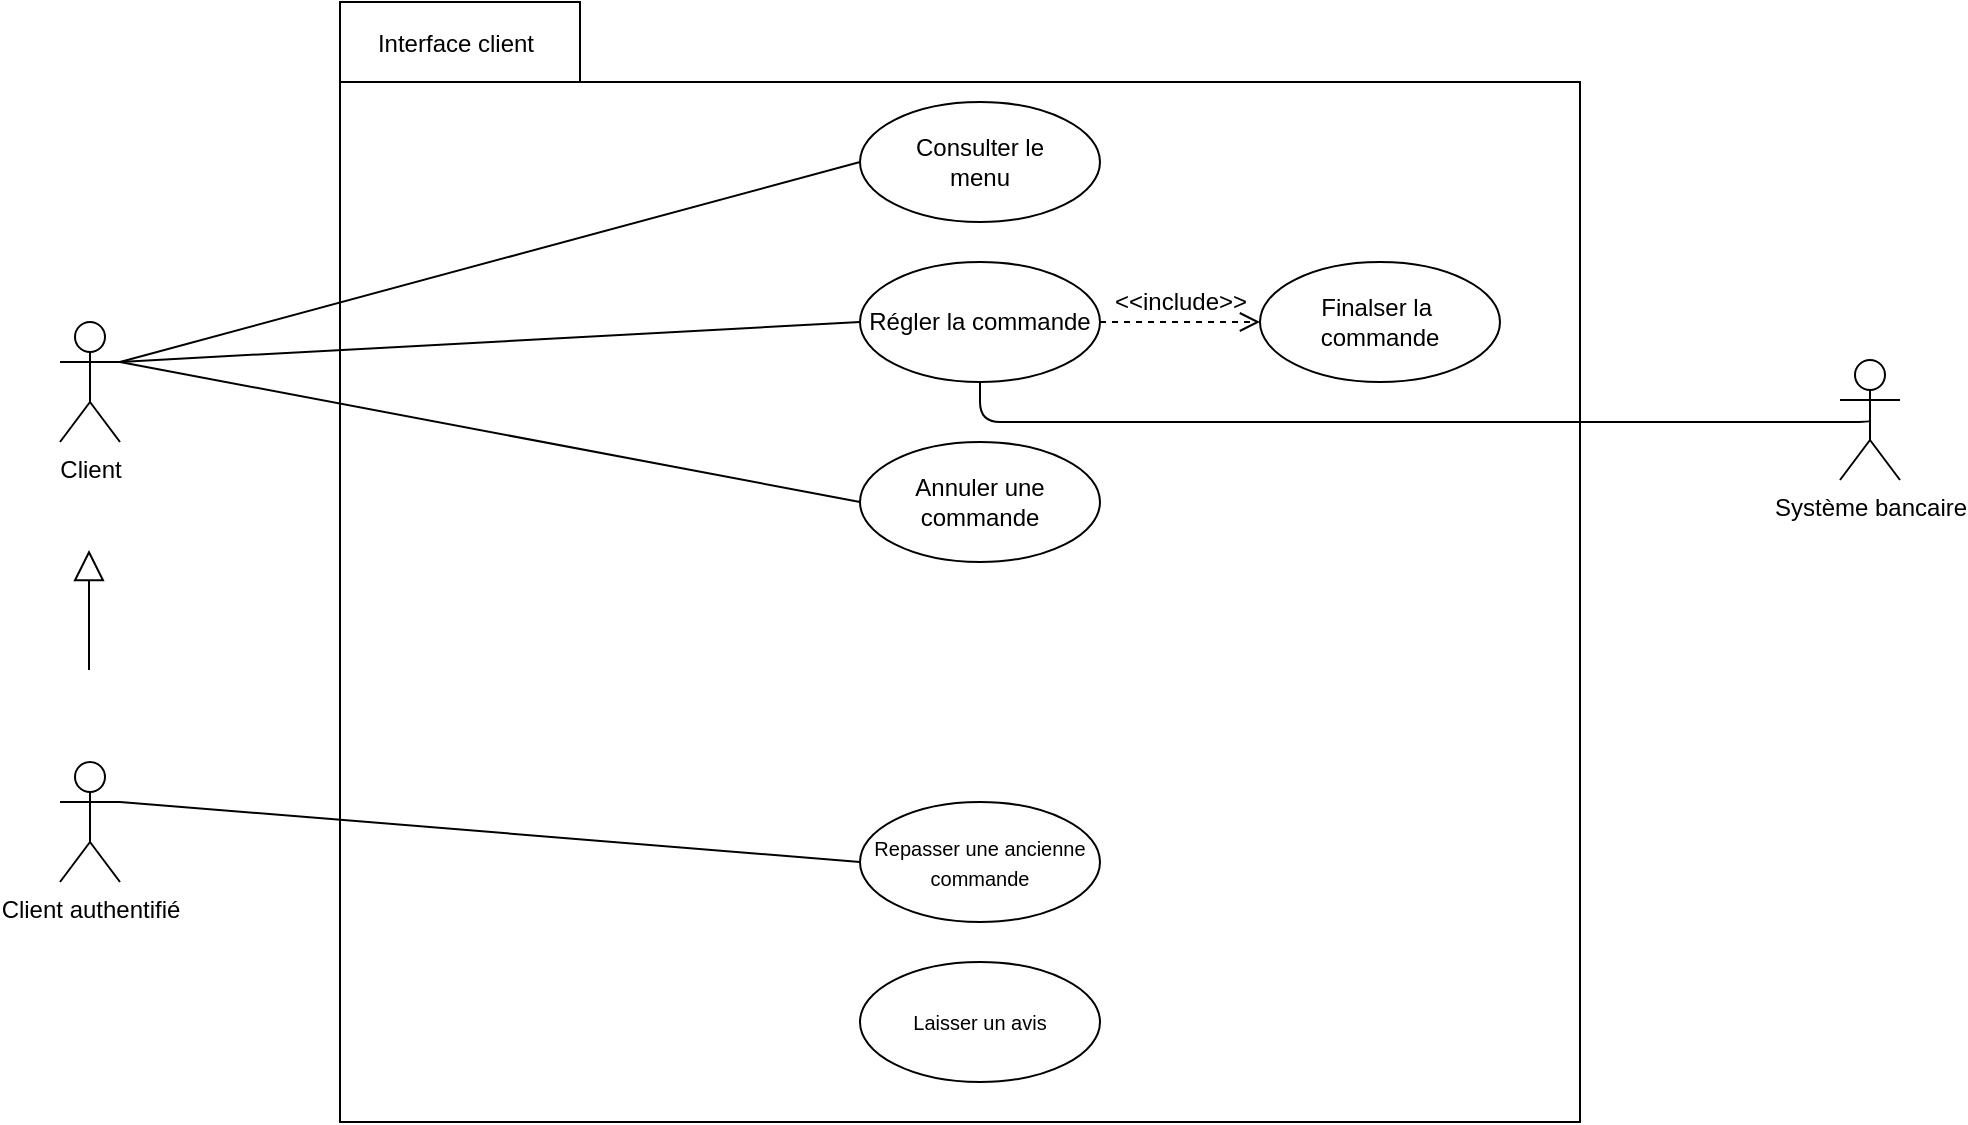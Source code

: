 <mxfile version="13.0.3" type="device"><diagram name="Page-1" id="b5b7bab2-c9e2-2cf4-8b2a-24fd1a2a6d21"><mxGraphModel dx="1086" dy="807" grid="1" gridSize="10" guides="1" tooltips="1" connect="1" arrows="1" fold="1" page="1" pageScale="1" pageWidth="1169" pageHeight="827" background="#ffffff" math="0" shadow="0"><root><mxCell id="0"/><mxCell id="1" parent="0"/><mxCell id="R6kK59TLIhh6fVPSXDEx-1" value="" style="group" vertex="1" connectable="0" parent="1"><mxGeometry x="260" y="110" width="620" height="560" as="geometry"/></mxCell><mxCell id="R6kK59TLIhh6fVPSXDEx-2" value="&lt;div&gt;&lt;br&gt;&lt;/div&gt;&lt;div&gt;&lt;br&gt;&lt;/div&gt;" style="shape=folder;fontStyle=1;spacingTop=10;tabWidth=120;tabHeight=40;tabPosition=left;html=1;fillColor=none;" vertex="1" parent="R6kK59TLIhh6fVPSXDEx-1"><mxGeometry width="620" height="560" as="geometry"/></mxCell><mxCell id="R6kK59TLIhh6fVPSXDEx-3" value="Interface client" style="text;html=1;strokeColor=none;fillColor=none;align=center;verticalAlign=middle;whiteSpace=wrap;rounded=0;" vertex="1" parent="R6kK59TLIhh6fVPSXDEx-1"><mxGeometry x="13" y="11" width="90" height="20" as="geometry"/></mxCell><mxCell id="R6kK59TLIhh6fVPSXDEx-4" value="&lt;div&gt;Finalser l&lt;span&gt;a&amp;nbsp;&lt;/span&gt;&lt;/div&gt;&lt;div&gt;commande&lt;/div&gt;" style="ellipse;whiteSpace=wrap;html=1;fillColor=none;" vertex="1" parent="R6kK59TLIhh6fVPSXDEx-1"><mxGeometry x="460" y="130" width="120" height="60" as="geometry"/></mxCell><mxCell id="R6kK59TLIhh6fVPSXDEx-5" value="&lt;font style=&quot;font-size: 10px&quot;&gt;Repasser une ancienne commande&lt;br&gt;&lt;/font&gt;" style="ellipse;whiteSpace=wrap;html=1;fillColor=none;" vertex="1" parent="R6kK59TLIhh6fVPSXDEx-1"><mxGeometry x="260" y="400" width="120" height="60" as="geometry"/></mxCell><mxCell id="R6kK59TLIhh6fVPSXDEx-6" value="&lt;font style=&quot;font-size: 10px&quot;&gt;Laisser un avis&lt;br&gt;&lt;/font&gt;" style="ellipse;whiteSpace=wrap;html=1;fillColor=none;" vertex="1" parent="R6kK59TLIhh6fVPSXDEx-1"><mxGeometry x="260" y="480" width="120" height="60" as="geometry"/></mxCell><mxCell id="R6kK59TLIhh6fVPSXDEx-7" value="Régler la commande" style="ellipse;whiteSpace=wrap;html=1;fillColor=none;" vertex="1" parent="R6kK59TLIhh6fVPSXDEx-1"><mxGeometry x="260" y="130" width="120" height="60" as="geometry"/></mxCell><mxCell id="R6kK59TLIhh6fVPSXDEx-8" value="" style="endArrow=open;dashed=1;html=1;entryX=0;entryY=0.5;entryDx=0;entryDy=0;exitX=1;exitY=0.5;exitDx=0;exitDy=0;endFill=0;endSize=8;" edge="1" parent="R6kK59TLIhh6fVPSXDEx-1" source="R6kK59TLIhh6fVPSXDEx-7" target="R6kK59TLIhh6fVPSXDEx-4"><mxGeometry width="50" height="50" relative="1" as="geometry"><mxPoint x="300" y="340" as="sourcePoint"/><mxPoint x="350" y="290" as="targetPoint"/></mxGeometry></mxCell><mxCell id="R6kK59TLIhh6fVPSXDEx-9" value="&amp;lt;&amp;lt;include&amp;gt;&amp;gt;" style="text;html=1;align=center;verticalAlign=middle;resizable=0;points=[];autosize=1;" vertex="1" parent="R6kK59TLIhh6fVPSXDEx-1"><mxGeometry x="380" y="140" width="80" height="20" as="geometry"/></mxCell><mxCell id="R6kK59TLIhh6fVPSXDEx-10" value="Annuler une commande" style="ellipse;whiteSpace=wrap;html=1;fillColor=none;" vertex="1" parent="R6kK59TLIhh6fVPSXDEx-1"><mxGeometry x="260" y="220" width="120" height="60" as="geometry"/></mxCell><mxCell id="R6kK59TLIhh6fVPSXDEx-11" value="" style="group" vertex="1" connectable="0" parent="R6kK59TLIhh6fVPSXDEx-1"><mxGeometry x="260" y="50" width="120" height="60" as="geometry"/></mxCell><mxCell id="R6kK59TLIhh6fVPSXDEx-12" value="Consulter le menu" style="text;html=1;strokeColor=none;fillColor=none;align=center;verticalAlign=middle;whiteSpace=wrap;rounded=0;" vertex="1" parent="R6kK59TLIhh6fVPSXDEx-11"><mxGeometry x="15" y="20" width="90" height="20" as="geometry"/></mxCell><mxCell id="R6kK59TLIhh6fVPSXDEx-13" value="" style="ellipse;whiteSpace=wrap;html=1;fillColor=none;" vertex="1" parent="R6kK59TLIhh6fVPSXDEx-11"><mxGeometry width="120" height="60" as="geometry"/></mxCell><mxCell id="R6kK59TLIhh6fVPSXDEx-14" style="rounded=0;orthogonalLoop=1;jettySize=auto;html=1;entryX=0;entryY=0.5;entryDx=0;entryDy=0;endArrow=none;endFill=0;endSize=10;strokeWidth=1;exitX=1;exitY=0.333;exitDx=0;exitDy=0;exitPerimeter=0;" edge="1" parent="1" source="R6kK59TLIhh6fVPSXDEx-16" target="R6kK59TLIhh6fVPSXDEx-13"><mxGeometry relative="1" as="geometry"><mxPoint x="170" y="260" as="sourcePoint"/></mxGeometry></mxCell><mxCell id="R6kK59TLIhh6fVPSXDEx-15" style="edgeStyle=none;rounded=0;orthogonalLoop=1;jettySize=auto;html=1;entryX=0;entryY=0.5;entryDx=0;entryDy=0;endArrow=none;endFill=0;endSize=10;strokeWidth=1;exitX=1;exitY=0.333;exitDx=0;exitDy=0;exitPerimeter=0;" edge="1" parent="1" source="R6kK59TLIhh6fVPSXDEx-16" target="R6kK59TLIhh6fVPSXDEx-7"><mxGeometry relative="1" as="geometry"><mxPoint x="190" y="330" as="sourcePoint"/></mxGeometry></mxCell><mxCell id="R6kK59TLIhh6fVPSXDEx-16" value="Client" style="shape=umlActor;verticalLabelPosition=bottom;labelBackgroundColor=#ffffff;verticalAlign=top;html=1;outlineConnect=0;fillColor=none;" vertex="1" parent="1"><mxGeometry x="120" y="270" width="30" height="60" as="geometry"/></mxCell><mxCell id="R6kK59TLIhh6fVPSXDEx-17" value="&lt;div&gt;Client authentifié&lt;/div&gt;" style="shape=umlActor;verticalLabelPosition=bottom;labelBackgroundColor=#ffffff;verticalAlign=top;html=1;outlineConnect=0;fillColor=none;" vertex="1" parent="1"><mxGeometry x="120" y="490" width="30" height="60" as="geometry"/></mxCell><mxCell id="R6kK59TLIhh6fVPSXDEx-18" style="rounded=0;orthogonalLoop=1;jettySize=auto;html=1;exitX=0;exitY=0.5;exitDx=0;exitDy=0;entryX=1;entryY=0.333;entryDx=0;entryDy=0;entryPerimeter=0;endArrow=none;endFill=0;" edge="1" parent="1" source="R6kK59TLIhh6fVPSXDEx-5" target="R6kK59TLIhh6fVPSXDEx-17"><mxGeometry relative="1" as="geometry"/></mxCell><mxCell id="R6kK59TLIhh6fVPSXDEx-19" value="" style="endArrow=block;html=1;endFill=0;startSize=12;endSize=13;" edge="1" parent="1"><mxGeometry width="50" height="50" relative="1" as="geometry"><mxPoint x="134.5" y="444" as="sourcePoint"/><mxPoint x="134.5" y="384" as="targetPoint"/></mxGeometry></mxCell><mxCell id="R6kK59TLIhh6fVPSXDEx-20" value="" style="endArrow=none;html=1;entryX=0;entryY=0.5;entryDx=0;entryDy=0;exitX=1;exitY=0.333;exitDx=0;exitDy=0;exitPerimeter=0;" edge="1" parent="1" source="R6kK59TLIhh6fVPSXDEx-16" target="R6kK59TLIhh6fVPSXDEx-10"><mxGeometry width="50" height="50" relative="1" as="geometry"><mxPoint x="560" y="450" as="sourcePoint"/><mxPoint x="610" y="400" as="targetPoint"/></mxGeometry></mxCell><mxCell id="R6kK59TLIhh6fVPSXDEx-21" value="Système bancaire" style="shape=umlActor;verticalLabelPosition=bottom;labelBackgroundColor=#ffffff;verticalAlign=top;html=1;outlineConnect=0;" vertex="1" parent="1"><mxGeometry x="1010" y="289" width="30" height="60" as="geometry"/></mxCell><mxCell id="R6kK59TLIhh6fVPSXDEx-22" value="" style="endArrow=none;html=1;entryX=0.5;entryY=1;entryDx=0;entryDy=0;exitX=0.5;exitY=0.5;exitDx=0;exitDy=0;exitPerimeter=0;edgeStyle=orthogonalEdgeStyle;" edge="1" parent="1" source="R6kK59TLIhh6fVPSXDEx-21" target="R6kK59TLIhh6fVPSXDEx-7"><mxGeometry width="50" height="50" relative="1" as="geometry"><mxPoint x="560" y="450" as="sourcePoint"/><mxPoint x="610" y="400" as="targetPoint"/><Array as="points"><mxPoint x="1025" y="320"/><mxPoint x="580" y="320"/></Array></mxGeometry></mxCell></root></mxGraphModel></diagram></mxfile>